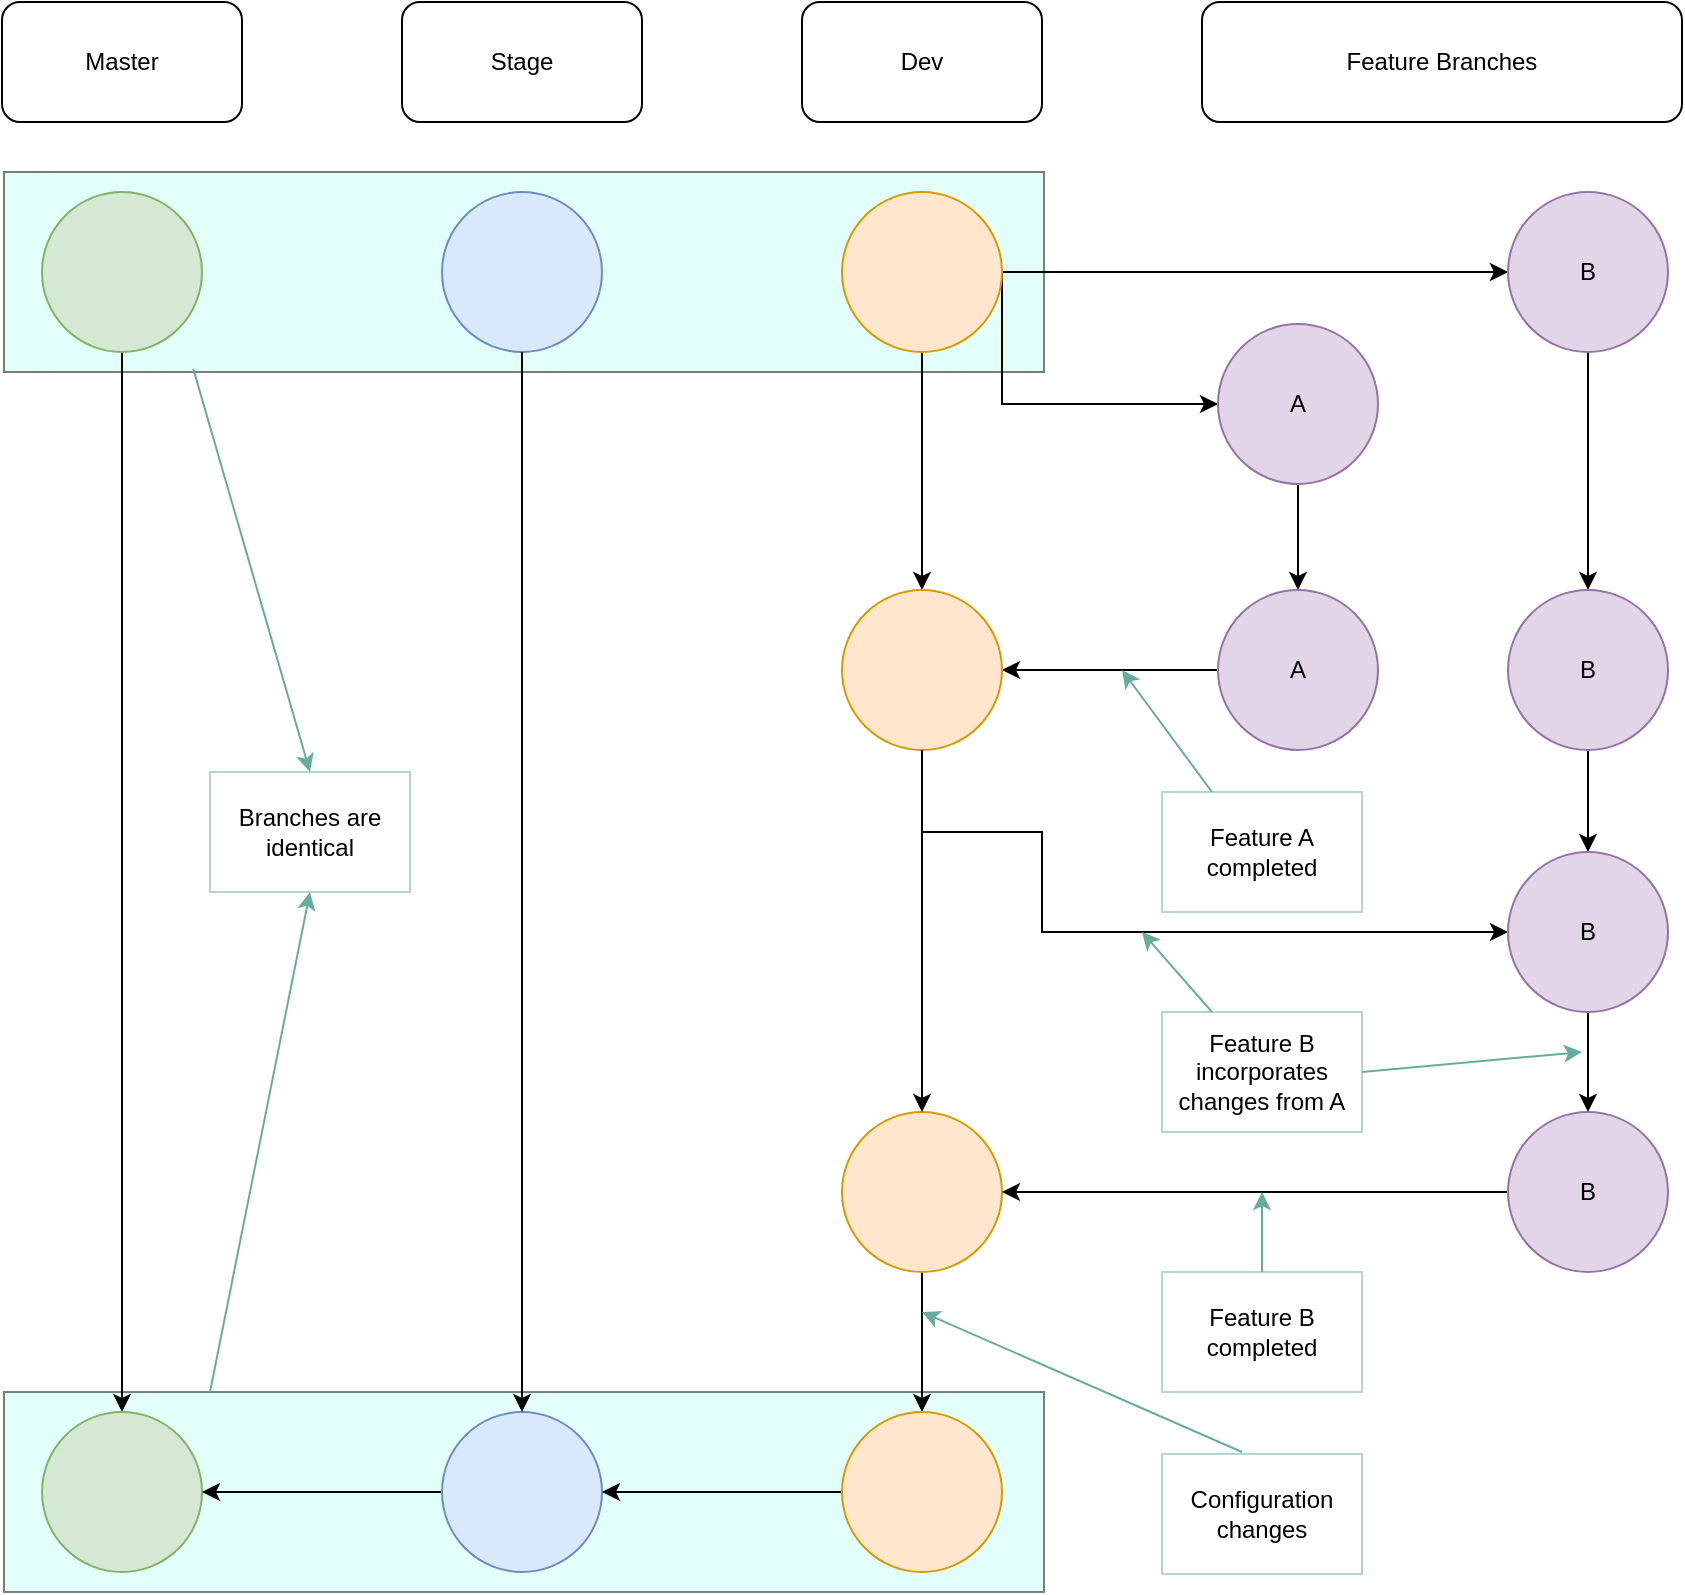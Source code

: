 <mxfile version="12.5.3" type="device"><diagram id="Vs3SBjhXi7A2NseYeWso" name="Page-1"><mxGraphModel dx="723" dy="576" grid="1" gridSize="10" guides="1" tooltips="1" connect="1" arrows="1" fold="1" page="1" pageScale="1" pageWidth="1169" pageHeight="827" math="0" shadow="0"><root><mxCell id="0"/><mxCell id="1" parent="0"/><mxCell id="3txFBxUOaYbQtlaq1x4d-51" value="" style="rounded=0;whiteSpace=wrap;html=1;fillColor=#C5FFF5;opacity=50;" vertex="1" parent="1"><mxGeometry x="41" y="710" width="520" height="100" as="geometry"/></mxCell><mxCell id="3txFBxUOaYbQtlaq1x4d-57" style="edgeStyle=orthogonalEdgeStyle;rounded=0;orthogonalLoop=1;jettySize=auto;html=1;exitX=1;exitY=0.5;exitDx=0;exitDy=0;strokeColor=#67AB9F;" edge="1" parent="1" source="3txFBxUOaYbQtlaq1x4d-50" target="3txFBxUOaYbQtlaq1x4d-14"><mxGeometry relative="1" as="geometry"/></mxCell><mxCell id="3txFBxUOaYbQtlaq1x4d-50" value="" style="rounded=0;whiteSpace=wrap;html=1;fillColor=#C5FFF5;opacity=50;" vertex="1" parent="1"><mxGeometry x="41" y="100" width="520" height="100" as="geometry"/></mxCell><mxCell id="3txFBxUOaYbQtlaq1x4d-47" style="edgeStyle=orthogonalEdgeStyle;rounded=0;orthogonalLoop=1;jettySize=auto;html=1;exitX=0.5;exitY=1;exitDx=0;exitDy=0;entryX=0.5;entryY=0;entryDx=0;entryDy=0;" edge="1" parent="1" source="3txFBxUOaYbQtlaq1x4d-2" target="3txFBxUOaYbQtlaq1x4d-15"><mxGeometry relative="1" as="geometry"/></mxCell><mxCell id="3txFBxUOaYbQtlaq1x4d-2" value="" style="ellipse;whiteSpace=wrap;html=1;aspect=fixed;fillColor=#d5e8d4;strokeColor=#82b366;" vertex="1" parent="1"><mxGeometry x="60" y="110" width="80" height="80" as="geometry"/></mxCell><mxCell id="3txFBxUOaYbQtlaq1x4d-3" value="Master" style="rounded=1;whiteSpace=wrap;html=1;" vertex="1" parent="1"><mxGeometry x="40" y="15" width="120" height="60" as="geometry"/></mxCell><mxCell id="3txFBxUOaYbQtlaq1x4d-5" value="Dev" style="rounded=1;whiteSpace=wrap;html=1;" vertex="1" parent="1"><mxGeometry x="440" y="15" width="120" height="60" as="geometry"/></mxCell><mxCell id="3txFBxUOaYbQtlaq1x4d-6" value="Feature Branches" style="rounded=1;whiteSpace=wrap;html=1;" vertex="1" parent="1"><mxGeometry x="640" y="15" width="240" height="60" as="geometry"/></mxCell><mxCell id="3txFBxUOaYbQtlaq1x4d-10" value="Stage" style="rounded=1;whiteSpace=wrap;html=1;" vertex="1" parent="1"><mxGeometry x="240" y="15" width="120" height="60" as="geometry"/></mxCell><mxCell id="3txFBxUOaYbQtlaq1x4d-11" value="" style="ellipse;whiteSpace=wrap;html=1;aspect=fixed;fillColor=#dae8fc;strokeColor=#6c8ebf;" vertex="1" parent="1"><mxGeometry x="260" y="110" width="80" height="80" as="geometry"/></mxCell><mxCell id="3txFBxUOaYbQtlaq1x4d-30" style="edgeStyle=orthogonalEdgeStyle;rounded=0;orthogonalLoop=1;jettySize=auto;html=1;exitX=1;exitY=0.5;exitDx=0;exitDy=0;entryX=0;entryY=0.5;entryDx=0;entryDy=0;" edge="1" parent="1" source="3txFBxUOaYbQtlaq1x4d-12" target="3txFBxUOaYbQtlaq1x4d-13"><mxGeometry relative="1" as="geometry"><Array as="points"><mxPoint x="540" y="216"/></Array></mxGeometry></mxCell><mxCell id="3txFBxUOaYbQtlaq1x4d-32" style="edgeStyle=orthogonalEdgeStyle;rounded=0;orthogonalLoop=1;jettySize=auto;html=1;exitX=1;exitY=0.5;exitDx=0;exitDy=0;entryX=0;entryY=0.5;entryDx=0;entryDy=0;" edge="1" parent="1" source="3txFBxUOaYbQtlaq1x4d-12" target="3txFBxUOaYbQtlaq1x4d-14"><mxGeometry relative="1" as="geometry"><Array as="points"><mxPoint x="590" y="150"/><mxPoint x="590" y="150"/></Array></mxGeometry></mxCell><mxCell id="3txFBxUOaYbQtlaq1x4d-48" style="edgeStyle=orthogonalEdgeStyle;rounded=0;orthogonalLoop=1;jettySize=auto;html=1;exitX=0.5;exitY=1;exitDx=0;exitDy=0;entryX=0.5;entryY=0;entryDx=0;entryDy=0;" edge="1" parent="1" source="3txFBxUOaYbQtlaq1x4d-12" target="3txFBxUOaYbQtlaq1x4d-20"><mxGeometry relative="1" as="geometry"/></mxCell><mxCell id="3txFBxUOaYbQtlaq1x4d-12" value="" style="ellipse;whiteSpace=wrap;html=1;aspect=fixed;fillColor=#ffe6cc;strokeColor=#d79b00;" vertex="1" parent="1"><mxGeometry x="460" y="110" width="80" height="80" as="geometry"/></mxCell><mxCell id="3txFBxUOaYbQtlaq1x4d-34" style="edgeStyle=orthogonalEdgeStyle;rounded=0;orthogonalLoop=1;jettySize=auto;html=1;exitX=0.5;exitY=1;exitDx=0;exitDy=0;" edge="1" parent="1" source="3txFBxUOaYbQtlaq1x4d-13" target="3txFBxUOaYbQtlaq1x4d-18"><mxGeometry relative="1" as="geometry"/></mxCell><mxCell id="3txFBxUOaYbQtlaq1x4d-13" value="A" style="ellipse;whiteSpace=wrap;html=1;aspect=fixed;fillColor=#e1d5e7;strokeColor=#9673a6;" vertex="1" parent="1"><mxGeometry x="648" y="176" width="80" height="80" as="geometry"/></mxCell><mxCell id="3txFBxUOaYbQtlaq1x4d-36" style="edgeStyle=orthogonalEdgeStyle;rounded=0;orthogonalLoop=1;jettySize=auto;html=1;exitX=0.5;exitY=1;exitDx=0;exitDy=0;entryX=0.5;entryY=0;entryDx=0;entryDy=0;" edge="1" parent="1" source="3txFBxUOaYbQtlaq1x4d-14" target="3txFBxUOaYbQtlaq1x4d-22"><mxGeometry relative="1" as="geometry"/></mxCell><mxCell id="3txFBxUOaYbQtlaq1x4d-14" value="B" style="ellipse;whiteSpace=wrap;html=1;aspect=fixed;fillColor=#e1d5e7;strokeColor=#9673a6;" vertex="1" parent="1"><mxGeometry x="793" y="110" width="80" height="80" as="geometry"/></mxCell><mxCell id="3txFBxUOaYbQtlaq1x4d-15" value="" style="ellipse;whiteSpace=wrap;html=1;aspect=fixed;fillColor=#d5e8d4;strokeColor=#82b366;" vertex="1" parent="1"><mxGeometry x="60" y="720" width="80" height="80" as="geometry"/></mxCell><mxCell id="3txFBxUOaYbQtlaq1x4d-46" style="edgeStyle=orthogonalEdgeStyle;rounded=0;orthogonalLoop=1;jettySize=auto;html=1;exitX=0;exitY=0.5;exitDx=0;exitDy=0;" edge="1" parent="1" source="3txFBxUOaYbQtlaq1x4d-16" target="3txFBxUOaYbQtlaq1x4d-15"><mxGeometry relative="1" as="geometry"/></mxCell><mxCell id="3txFBxUOaYbQtlaq1x4d-16" value="" style="ellipse;whiteSpace=wrap;html=1;aspect=fixed;fillColor=#dae8fc;strokeColor=#6c8ebf;" vertex="1" parent="1"><mxGeometry x="260" y="720" width="80" height="80" as="geometry"/></mxCell><mxCell id="3txFBxUOaYbQtlaq1x4d-44" style="edgeStyle=orthogonalEdgeStyle;rounded=0;orthogonalLoop=1;jettySize=auto;html=1;exitX=0.5;exitY=1;exitDx=0;exitDy=0;entryX=0.5;entryY=0;entryDx=0;entryDy=0;" edge="1" parent="1" source="3txFBxUOaYbQtlaq1x4d-17" target="3txFBxUOaYbQtlaq1x4d-43"><mxGeometry relative="1" as="geometry"/></mxCell><mxCell id="3txFBxUOaYbQtlaq1x4d-17" value="" style="ellipse;whiteSpace=wrap;html=1;aspect=fixed;fillColor=#ffe6cc;strokeColor=#d79b00;" vertex="1" parent="1"><mxGeometry x="460" y="570" width="80" height="80" as="geometry"/></mxCell><mxCell id="3txFBxUOaYbQtlaq1x4d-35" style="edgeStyle=orthogonalEdgeStyle;rounded=0;orthogonalLoop=1;jettySize=auto;html=1;exitX=0;exitY=0.5;exitDx=0;exitDy=0;entryX=1;entryY=0.5;entryDx=0;entryDy=0;" edge="1" parent="1" source="3txFBxUOaYbQtlaq1x4d-18" target="3txFBxUOaYbQtlaq1x4d-20"><mxGeometry relative="1" as="geometry"/></mxCell><mxCell id="3txFBxUOaYbQtlaq1x4d-18" value="A" style="ellipse;whiteSpace=wrap;html=1;aspect=fixed;fillColor=#e1d5e7;strokeColor=#9673a6;" vertex="1" parent="1"><mxGeometry x="648" y="309" width="80" height="80" as="geometry"/></mxCell><mxCell id="3txFBxUOaYbQtlaq1x4d-38" style="edgeStyle=orthogonalEdgeStyle;rounded=0;orthogonalLoop=1;jettySize=auto;html=1;exitX=0.5;exitY=1;exitDx=0;exitDy=0;entryX=0;entryY=0.5;entryDx=0;entryDy=0;" edge="1" parent="1" source="3txFBxUOaYbQtlaq1x4d-20" target="3txFBxUOaYbQtlaq1x4d-23"><mxGeometry relative="1" as="geometry"><Array as="points"><mxPoint x="500" y="430"/><mxPoint x="560" y="430"/><mxPoint x="560" y="480"/></Array></mxGeometry></mxCell><mxCell id="3txFBxUOaYbQtlaq1x4d-20" value="" style="ellipse;whiteSpace=wrap;html=1;aspect=fixed;fillColor=#ffe6cc;strokeColor=#d79b00;" vertex="1" parent="1"><mxGeometry x="460" y="309" width="80" height="80" as="geometry"/></mxCell><mxCell id="3txFBxUOaYbQtlaq1x4d-42" style="edgeStyle=orthogonalEdgeStyle;rounded=0;orthogonalLoop=1;jettySize=auto;html=1;exitX=0.5;exitY=1;exitDx=0;exitDy=0;entryX=0.5;entryY=0;entryDx=0;entryDy=0;" edge="1" parent="1" source="3txFBxUOaYbQtlaq1x4d-20" target="3txFBxUOaYbQtlaq1x4d-17"><mxGeometry relative="1" as="geometry"><mxPoint x="500" y="520" as="sourcePoint"/></mxGeometry></mxCell><mxCell id="3txFBxUOaYbQtlaq1x4d-37" style="edgeStyle=orthogonalEdgeStyle;rounded=0;orthogonalLoop=1;jettySize=auto;html=1;exitX=0.5;exitY=1;exitDx=0;exitDy=0;entryX=0.5;entryY=0;entryDx=0;entryDy=0;" edge="1" parent="1" source="3txFBxUOaYbQtlaq1x4d-22" target="3txFBxUOaYbQtlaq1x4d-23"><mxGeometry relative="1" as="geometry"/></mxCell><mxCell id="3txFBxUOaYbQtlaq1x4d-22" value="B" style="ellipse;whiteSpace=wrap;html=1;aspect=fixed;fillColor=#e1d5e7;strokeColor=#9673a6;" vertex="1" parent="1"><mxGeometry x="793" y="309" width="80" height="80" as="geometry"/></mxCell><mxCell id="3txFBxUOaYbQtlaq1x4d-40" style="edgeStyle=orthogonalEdgeStyle;rounded=0;orthogonalLoop=1;jettySize=auto;html=1;exitX=0.5;exitY=1;exitDx=0;exitDy=0;entryX=0.5;entryY=0;entryDx=0;entryDy=0;" edge="1" parent="1" source="3txFBxUOaYbQtlaq1x4d-23" target="3txFBxUOaYbQtlaq1x4d-25"><mxGeometry relative="1" as="geometry"/></mxCell><mxCell id="3txFBxUOaYbQtlaq1x4d-23" value="B" style="ellipse;whiteSpace=wrap;html=1;aspect=fixed;fillColor=#e1d5e7;strokeColor=#9673a6;" vertex="1" parent="1"><mxGeometry x="793" y="440" width="80" height="80" as="geometry"/></mxCell><mxCell id="3txFBxUOaYbQtlaq1x4d-41" style="edgeStyle=orthogonalEdgeStyle;rounded=0;orthogonalLoop=1;jettySize=auto;html=1;exitX=0;exitY=0.5;exitDx=0;exitDy=0;" edge="1" parent="1" source="3txFBxUOaYbQtlaq1x4d-25" target="3txFBxUOaYbQtlaq1x4d-17"><mxGeometry relative="1" as="geometry"/></mxCell><mxCell id="3txFBxUOaYbQtlaq1x4d-25" value="B" style="ellipse;whiteSpace=wrap;html=1;aspect=fixed;fillColor=#e1d5e7;strokeColor=#9673a6;" vertex="1" parent="1"><mxGeometry x="793" y="570" width="80" height="80" as="geometry"/></mxCell><mxCell id="3txFBxUOaYbQtlaq1x4d-45" style="edgeStyle=orthogonalEdgeStyle;rounded=0;orthogonalLoop=1;jettySize=auto;html=1;exitX=0;exitY=0.5;exitDx=0;exitDy=0;entryX=1;entryY=0.5;entryDx=0;entryDy=0;" edge="1" parent="1" source="3txFBxUOaYbQtlaq1x4d-43" target="3txFBxUOaYbQtlaq1x4d-16"><mxGeometry relative="1" as="geometry"/></mxCell><mxCell id="3txFBxUOaYbQtlaq1x4d-43" value="" style="ellipse;whiteSpace=wrap;html=1;aspect=fixed;fillColor=#ffe6cc;strokeColor=#d79b00;" vertex="1" parent="1"><mxGeometry x="460" y="720" width="80" height="80" as="geometry"/></mxCell><mxCell id="3txFBxUOaYbQtlaq1x4d-52" value="Branches are identical" style="rounded=0;whiteSpace=wrap;html=1;opacity=50;strokeColor=#67AB9F;" vertex="1" parent="1"><mxGeometry x="144" y="400" width="100" height="60" as="geometry"/></mxCell><mxCell id="3txFBxUOaYbQtlaq1x4d-53" value="" style="endArrow=classic;html=1;exitX=0.182;exitY=0.984;exitDx=0;exitDy=0;exitPerimeter=0;entryX=0.5;entryY=0;entryDx=0;entryDy=0;strokeColor=#67AB9F;" edge="1" parent="1" source="3txFBxUOaYbQtlaq1x4d-50" target="3txFBxUOaYbQtlaq1x4d-52"><mxGeometry width="50" height="50" relative="1" as="geometry"><mxPoint x="200" y="310" as="sourcePoint"/><mxPoint x="250" y="260" as="targetPoint"/></mxGeometry></mxCell><mxCell id="3txFBxUOaYbQtlaq1x4d-54" value="" style="endArrow=classic;html=1;entryX=0.5;entryY=1;entryDx=0;entryDy=0;strokeColor=#67AB9F;" edge="1" parent="1" target="3txFBxUOaYbQtlaq1x4d-52"><mxGeometry width="50" height="50" relative="1" as="geometry"><mxPoint x="144" y="710" as="sourcePoint"/><mxPoint x="190" y="610" as="targetPoint"/></mxGeometry></mxCell><mxCell id="3txFBxUOaYbQtlaq1x4d-58" value="Feature A completed" style="rounded=0;whiteSpace=wrap;html=1;opacity=50;strokeColor=#67AB9F;" vertex="1" parent="1"><mxGeometry x="620" y="410" width="100" height="60" as="geometry"/></mxCell><mxCell id="3txFBxUOaYbQtlaq1x4d-59" value="Feature B incorporates changes from A" style="rounded=0;whiteSpace=wrap;html=1;opacity=50;strokeColor=#67AB9F;" vertex="1" parent="1"><mxGeometry x="620" y="520" width="100" height="60" as="geometry"/></mxCell><mxCell id="3txFBxUOaYbQtlaq1x4d-60" value="" style="endArrow=classic;html=1;exitX=0.25;exitY=0;exitDx=0;exitDy=0;strokeColor=#67AB9F;" edge="1" parent="1" source="3txFBxUOaYbQtlaq1x4d-58"><mxGeometry width="50" height="50" relative="1" as="geometry"><mxPoint x="145.64" y="208.4" as="sourcePoint"/><mxPoint x="600" y="349" as="targetPoint"/></mxGeometry></mxCell><mxCell id="3txFBxUOaYbQtlaq1x4d-61" value="" style="endArrow=classic;html=1;strokeColor=#67AB9F;exitX=0.25;exitY=0;exitDx=0;exitDy=0;" edge="1" parent="1" source="3txFBxUOaYbQtlaq1x4d-59"><mxGeometry width="50" height="50" relative="1" as="geometry"><mxPoint x="600" y="540" as="sourcePoint"/><mxPoint x="610" y="480" as="targetPoint"/></mxGeometry></mxCell><mxCell id="3txFBxUOaYbQtlaq1x4d-62" value="" style="endArrow=classic;html=1;exitX=1;exitY=0.5;exitDx=0;exitDy=0;strokeColor=#67AB9F;" edge="1" parent="1" source="3txFBxUOaYbQtlaq1x4d-59"><mxGeometry width="50" height="50" relative="1" as="geometry"><mxPoint x="665" y="430" as="sourcePoint"/><mxPoint x="830" y="540" as="targetPoint"/></mxGeometry></mxCell><mxCell id="3txFBxUOaYbQtlaq1x4d-63" value="Feature B completed" style="rounded=0;whiteSpace=wrap;html=1;opacity=50;strokeColor=#67AB9F;" vertex="1" parent="1"><mxGeometry x="620" y="650" width="100" height="60" as="geometry"/></mxCell><mxCell id="3txFBxUOaYbQtlaq1x4d-66" value="" style="endArrow=classic;html=1;exitX=0.5;exitY=0;exitDx=0;exitDy=0;strokeColor=#67AB9F;" edge="1" parent="1" source="3txFBxUOaYbQtlaq1x4d-63"><mxGeometry width="50" height="50" relative="1" as="geometry"><mxPoint x="730" y="560" as="sourcePoint"/><mxPoint x="670" y="610" as="targetPoint"/></mxGeometry></mxCell><mxCell id="3txFBxUOaYbQtlaq1x4d-67" value="Configuration changes" style="rounded=0;whiteSpace=wrap;html=1;opacity=50;strokeColor=#67AB9F;" vertex="1" parent="1"><mxGeometry x="620" y="741" width="100" height="60" as="geometry"/></mxCell><mxCell id="3txFBxUOaYbQtlaq1x4d-68" value="" style="endArrow=classic;html=1;strokeColor=#67AB9F;" edge="1" parent="1"><mxGeometry width="50" height="50" relative="1" as="geometry"><mxPoint x="660" y="740" as="sourcePoint"/><mxPoint x="500" y="670" as="targetPoint"/></mxGeometry></mxCell><mxCell id="3txFBxUOaYbQtlaq1x4d-69" style="edgeStyle=orthogonalEdgeStyle;rounded=0;orthogonalLoop=1;jettySize=auto;html=1;exitX=0.5;exitY=1;exitDx=0;exitDy=0;entryX=0.5;entryY=0;entryDx=0;entryDy=0;" edge="1" parent="1" source="3txFBxUOaYbQtlaq1x4d-11" target="3txFBxUOaYbQtlaq1x4d-16"><mxGeometry relative="1" as="geometry"><mxPoint x="299" y="190" as="sourcePoint"/><mxPoint x="299" y="720" as="targetPoint"/></mxGeometry></mxCell></root></mxGraphModel></diagram></mxfile>